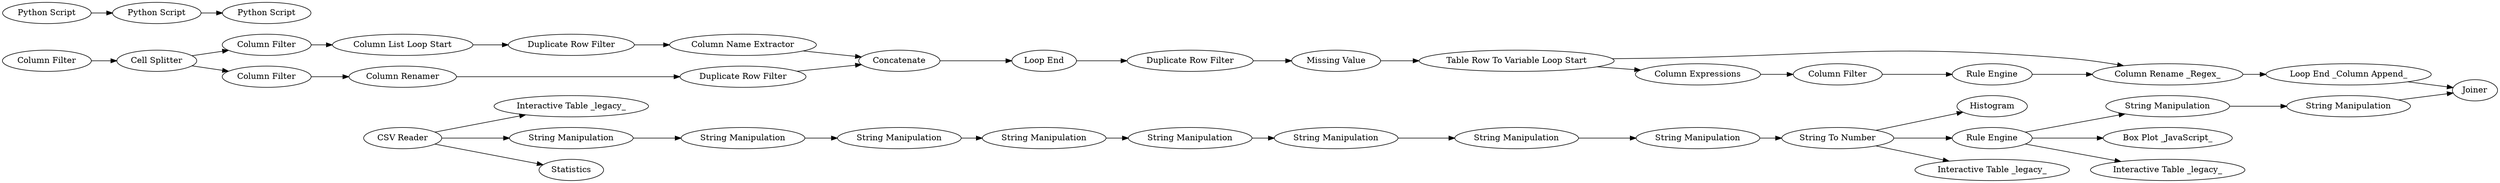 digraph {
	"-4542616172834594451_4" [label="String To Number"]
	"5384980322599777223_14" [label="Column Renamer"]
	"5384980322599777223_16" [label="Duplicate Row Filter"]
	"5384980322599777223_1" [label="Column Filter"]
	"-1940814665205588573_2" [label="Interactive Table _legacy_"]
	"5384980322599777223_12" [label="Column Name Extractor"]
	"-2698890489595967676_7" [label="String Manipulation"]
	"5384980322599777223_6" [label="Loop End"]
	"5384980322599777223_5" [label="Column List Loop Start"]
	"-2698890489595967676_10" [label="String Manipulation"]
	"-2698890489595967676_11" [label="String Manipulation"]
	"-2995077328202648597_46" [label="Python Script"]
	"-2698890489595967676_9" [label="String Manipulation"]
	"6378154321560349667_8" [label=Histogram]
	"-6624815982741541586_31" [label="Column Filter"]
	"5384980322599777223_18" [label="Missing Value"]
	"-6624815982741541586_34" [label="Rule Engine"]
	"-2698890489595967676_43" [label="String Manipulation"]
	"-2995077328202648597_52" [label="Rule Engine"]
	"5384980322599777223_11" [label="Column Filter"]
	"-2995077328202648597_48" [label="Python Script"]
	"-6624815982741541586_33" [label=Joiner]
	"-2995077328202648597_56" [label="String Manipulation"]
	"-2698890489595967676_31" [label="String Manipulation"]
	"-1940814665205588573_3" [label=Statistics]
	"-4542616172834594451_51" [label="Interactive Table _legacy_"]
	"-6624815982741541586_20" [label="Table Row To Variable Loop Start"]
	"-2995077328202648597_57" [label="String Manipulation"]
	"5384980322599777223_15" [label="Duplicate Row Filter"]
	"-6624815982741541586_32" [label="Loop End _Column Append_"]
	"-2995077328202648597_51" [label="Box Plot _JavaScript_"]
	"-2698890489595967676_30" [label="String Manipulation"]
	"-2995077328202648597_47" [label="Python Script"]
	"-6624815982741541586_29" [label="Column Rename _Regex_"]
	"5384980322599777223_2" [label="Cell Splitter"]
	"5384980322599777223_3" [label=Concatenate]
	"-2698890489595967676_45" [label="String Manipulation"]
	"5384980322599777223_7" [label="Column Filter"]
	"5384980322599777223_17" [label="Duplicate Row Filter"]
	"-1940814665205588573_1" [label="CSV Reader"]
	"-6624815982741541586_28" [label="Column Expressions"]
	"-2995077328202648597_49" [label="Interactive Table _legacy_"]
	"-1940814665205588573_1" -> "-1940814665205588573_3"
	"-2698890489595967676_7" -> "-2698890489595967676_9"
	"-6624815982741541586_34" -> "-6624815982741541586_29"
	"-1940814665205588573_1" -> "-2698890489595967676_7"
	"-2698890489595967676_30" -> "-2698890489595967676_31"
	"-2995077328202648597_52" -> "-2995077328202648597_51"
	"-6624815982741541586_32" -> "-6624815982741541586_33"
	"-6624815982741541586_31" -> "-6624815982741541586_34"
	"-2995077328202648597_46" -> "-2995077328202648597_47"
	"-2995077328202648597_56" -> "-2995077328202648597_57"
	"5384980322599777223_18" -> "-6624815982741541586_20"
	"5384980322599777223_3" -> "5384980322599777223_6"
	"-2698890489595967676_9" -> "-2698890489595967676_10"
	"-2995077328202648597_57" -> "-6624815982741541586_33"
	"5384980322599777223_5" -> "5384980322599777223_16"
	"-6624815982741541586_20" -> "-6624815982741541586_28"
	"-2698890489595967676_45" -> "-4542616172834594451_4"
	"-4542616172834594451_4" -> "-4542616172834594451_51"
	"5384980322599777223_11" -> "5384980322599777223_5"
	"-2698890489595967676_11" -> "-2698890489595967676_30"
	"-4542616172834594451_4" -> "-2995077328202648597_52"
	"5384980322599777223_6" -> "5384980322599777223_17"
	"5384980322599777223_1" -> "5384980322599777223_2"
	"5384980322599777223_2" -> "5384980322599777223_11"
	"-2995077328202648597_52" -> "-2995077328202648597_56"
	"-2698890489595967676_31" -> "-2698890489595967676_43"
	"5384980322599777223_17" -> "5384980322599777223_18"
	"-6624815982741541586_28" -> "-6624815982741541586_31"
	"-1940814665205588573_1" -> "-1940814665205588573_2"
	"5384980322599777223_16" -> "5384980322599777223_12"
	"5384980322599777223_15" -> "5384980322599777223_3"
	"-2698890489595967676_10" -> "-2698890489595967676_11"
	"-4542616172834594451_4" -> "6378154321560349667_8"
	"-6624815982741541586_20" -> "-6624815982741541586_29"
	"-2698890489595967676_43" -> "-2698890489595967676_45"
	"-2995077328202648597_52" -> "-2995077328202648597_49"
	"5384980322599777223_2" -> "5384980322599777223_7"
	"5384980322599777223_12" -> "5384980322599777223_3"
	"5384980322599777223_7" -> "5384980322599777223_14"
	"-6624815982741541586_29" -> "-6624815982741541586_32"
	"-2995077328202648597_47" -> "-2995077328202648597_48"
	"5384980322599777223_14" -> "5384980322599777223_15"
	rankdir=LR
}
